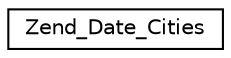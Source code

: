 digraph G
{
  edge [fontname="Helvetica",fontsize="10",labelfontname="Helvetica",labelfontsize="10"];
  node [fontname="Helvetica",fontsize="10",shape=record];
  rankdir="LR";
  Node1 [label="Zend_Date_Cities",height=0.2,width=0.4,color="black", fillcolor="white", style="filled",URL="$class_zend___date___cities.html"];
}
